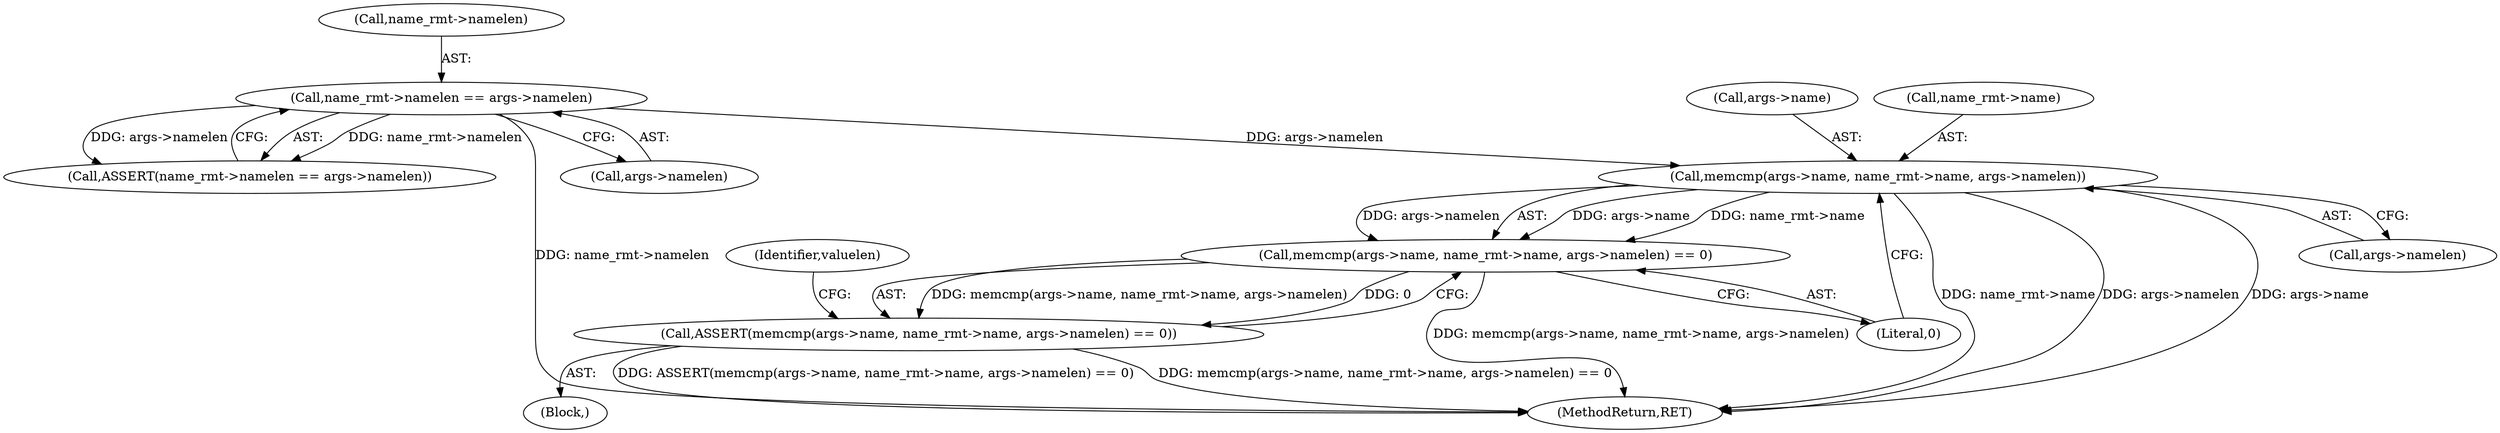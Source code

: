 digraph "0_linux_8275cdd0e7ac550dcce2b3ef6d2fb3b808c1ae59_5@API" {
"1000256" [label="(Call,memcmp(args->name, name_rmt->name, args->namelen))"];
"1000247" [label="(Call,name_rmt->namelen == args->namelen)"];
"1000255" [label="(Call,memcmp(args->name, name_rmt->name, args->namelen) == 0)"];
"1000254" [label="(Call,ASSERT(memcmp(args->name, name_rmt->name, args->namelen) == 0))"];
"1000238" [label="(Block,)"];
"1000255" [label="(Call,memcmp(args->name, name_rmt->name, args->namelen) == 0)"];
"1000248" [label="(Call,name_rmt->namelen)"];
"1000328" [label="(MethodReturn,RET)"];
"1000268" [label="(Identifier,valuelen)"];
"1000247" [label="(Call,name_rmt->namelen == args->namelen)"];
"1000254" [label="(Call,ASSERT(memcmp(args->name, name_rmt->name, args->namelen) == 0))"];
"1000257" [label="(Call,args->name)"];
"1000246" [label="(Call,ASSERT(name_rmt->namelen == args->namelen))"];
"1000251" [label="(Call,args->namelen)"];
"1000256" [label="(Call,memcmp(args->name, name_rmt->name, args->namelen))"];
"1000260" [label="(Call,name_rmt->name)"];
"1000266" [label="(Literal,0)"];
"1000263" [label="(Call,args->namelen)"];
"1000256" -> "1000255"  [label="AST: "];
"1000256" -> "1000263"  [label="CFG: "];
"1000257" -> "1000256"  [label="AST: "];
"1000260" -> "1000256"  [label="AST: "];
"1000263" -> "1000256"  [label="AST: "];
"1000266" -> "1000256"  [label="CFG: "];
"1000256" -> "1000328"  [label="DDG: name_rmt->name"];
"1000256" -> "1000328"  [label="DDG: args->namelen"];
"1000256" -> "1000328"  [label="DDG: args->name"];
"1000256" -> "1000255"  [label="DDG: args->name"];
"1000256" -> "1000255"  [label="DDG: name_rmt->name"];
"1000256" -> "1000255"  [label="DDG: args->namelen"];
"1000247" -> "1000256"  [label="DDG: args->namelen"];
"1000247" -> "1000246"  [label="AST: "];
"1000247" -> "1000251"  [label="CFG: "];
"1000248" -> "1000247"  [label="AST: "];
"1000251" -> "1000247"  [label="AST: "];
"1000246" -> "1000247"  [label="CFG: "];
"1000247" -> "1000328"  [label="DDG: name_rmt->namelen"];
"1000247" -> "1000246"  [label="DDG: name_rmt->namelen"];
"1000247" -> "1000246"  [label="DDG: args->namelen"];
"1000255" -> "1000254"  [label="AST: "];
"1000255" -> "1000266"  [label="CFG: "];
"1000266" -> "1000255"  [label="AST: "];
"1000254" -> "1000255"  [label="CFG: "];
"1000255" -> "1000328"  [label="DDG: memcmp(args->name, name_rmt->name, args->namelen)"];
"1000255" -> "1000254"  [label="DDG: memcmp(args->name, name_rmt->name, args->namelen)"];
"1000255" -> "1000254"  [label="DDG: 0"];
"1000254" -> "1000238"  [label="AST: "];
"1000268" -> "1000254"  [label="CFG: "];
"1000254" -> "1000328"  [label="DDG: memcmp(args->name, name_rmt->name, args->namelen) == 0"];
"1000254" -> "1000328"  [label="DDG: ASSERT(memcmp(args->name, name_rmt->name, args->namelen) == 0)"];
}
